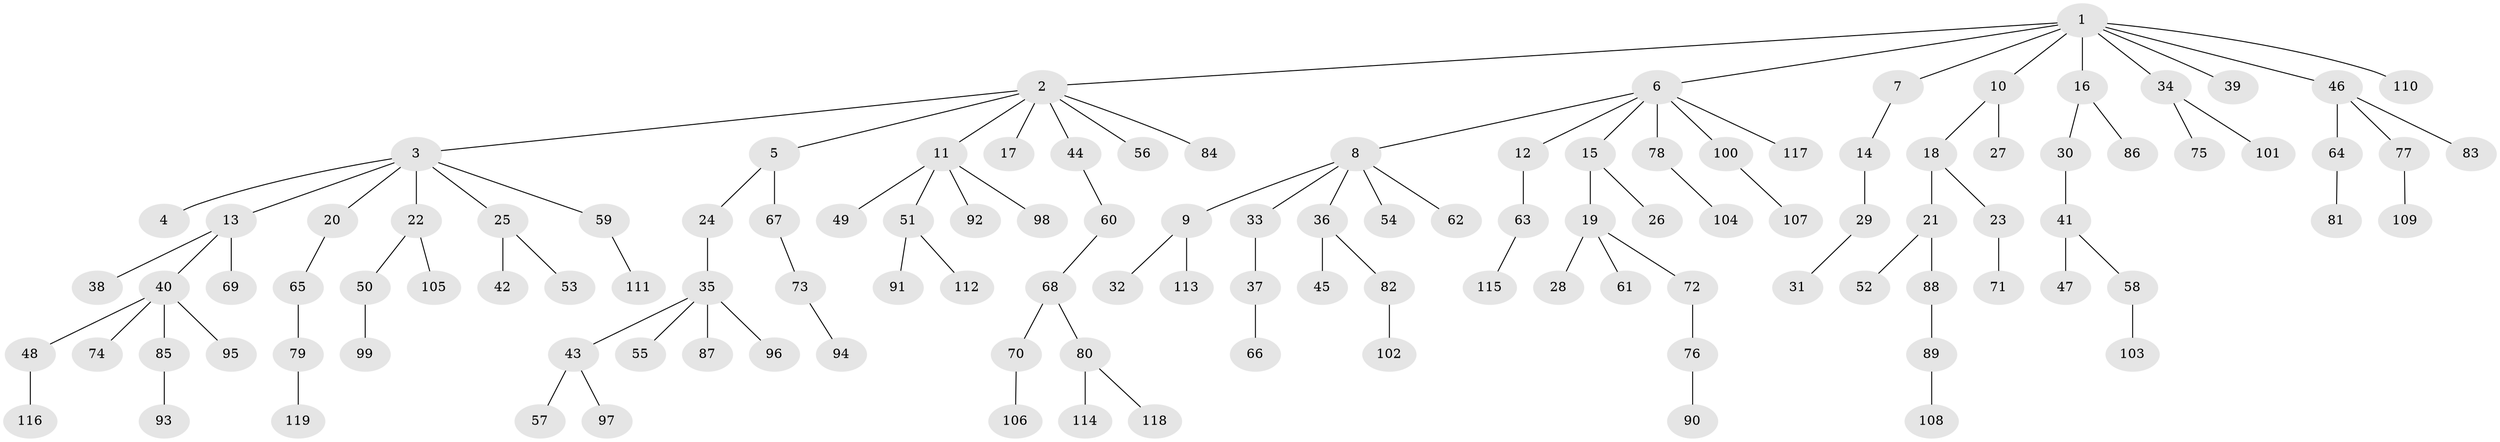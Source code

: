 // coarse degree distribution, {8: 0.024096385542168676, 7: 0.04819277108433735, 1: 0.6144578313253012, 3: 0.04819277108433735, 2: 0.20481927710843373, 4: 0.03614457831325301, 6: 0.012048192771084338, 5: 0.012048192771084338}
// Generated by graph-tools (version 1.1) at 2025/52/02/27/25 19:52:12]
// undirected, 119 vertices, 118 edges
graph export_dot {
graph [start="1"]
  node [color=gray90,style=filled];
  1;
  2;
  3;
  4;
  5;
  6;
  7;
  8;
  9;
  10;
  11;
  12;
  13;
  14;
  15;
  16;
  17;
  18;
  19;
  20;
  21;
  22;
  23;
  24;
  25;
  26;
  27;
  28;
  29;
  30;
  31;
  32;
  33;
  34;
  35;
  36;
  37;
  38;
  39;
  40;
  41;
  42;
  43;
  44;
  45;
  46;
  47;
  48;
  49;
  50;
  51;
  52;
  53;
  54;
  55;
  56;
  57;
  58;
  59;
  60;
  61;
  62;
  63;
  64;
  65;
  66;
  67;
  68;
  69;
  70;
  71;
  72;
  73;
  74;
  75;
  76;
  77;
  78;
  79;
  80;
  81;
  82;
  83;
  84;
  85;
  86;
  87;
  88;
  89;
  90;
  91;
  92;
  93;
  94;
  95;
  96;
  97;
  98;
  99;
  100;
  101;
  102;
  103;
  104;
  105;
  106;
  107;
  108;
  109;
  110;
  111;
  112;
  113;
  114;
  115;
  116;
  117;
  118;
  119;
  1 -- 2;
  1 -- 6;
  1 -- 7;
  1 -- 10;
  1 -- 16;
  1 -- 34;
  1 -- 39;
  1 -- 46;
  1 -- 110;
  2 -- 3;
  2 -- 5;
  2 -- 11;
  2 -- 17;
  2 -- 44;
  2 -- 56;
  2 -- 84;
  3 -- 4;
  3 -- 13;
  3 -- 20;
  3 -- 22;
  3 -- 25;
  3 -- 59;
  5 -- 24;
  5 -- 67;
  6 -- 8;
  6 -- 12;
  6 -- 15;
  6 -- 78;
  6 -- 100;
  6 -- 117;
  7 -- 14;
  8 -- 9;
  8 -- 33;
  8 -- 36;
  8 -- 54;
  8 -- 62;
  9 -- 32;
  9 -- 113;
  10 -- 18;
  10 -- 27;
  11 -- 49;
  11 -- 51;
  11 -- 92;
  11 -- 98;
  12 -- 63;
  13 -- 38;
  13 -- 40;
  13 -- 69;
  14 -- 29;
  15 -- 19;
  15 -- 26;
  16 -- 30;
  16 -- 86;
  18 -- 21;
  18 -- 23;
  19 -- 28;
  19 -- 61;
  19 -- 72;
  20 -- 65;
  21 -- 52;
  21 -- 88;
  22 -- 50;
  22 -- 105;
  23 -- 71;
  24 -- 35;
  25 -- 42;
  25 -- 53;
  29 -- 31;
  30 -- 41;
  33 -- 37;
  34 -- 75;
  34 -- 101;
  35 -- 43;
  35 -- 55;
  35 -- 87;
  35 -- 96;
  36 -- 45;
  36 -- 82;
  37 -- 66;
  40 -- 48;
  40 -- 74;
  40 -- 85;
  40 -- 95;
  41 -- 47;
  41 -- 58;
  43 -- 57;
  43 -- 97;
  44 -- 60;
  46 -- 64;
  46 -- 77;
  46 -- 83;
  48 -- 116;
  50 -- 99;
  51 -- 91;
  51 -- 112;
  58 -- 103;
  59 -- 111;
  60 -- 68;
  63 -- 115;
  64 -- 81;
  65 -- 79;
  67 -- 73;
  68 -- 70;
  68 -- 80;
  70 -- 106;
  72 -- 76;
  73 -- 94;
  76 -- 90;
  77 -- 109;
  78 -- 104;
  79 -- 119;
  80 -- 114;
  80 -- 118;
  82 -- 102;
  85 -- 93;
  88 -- 89;
  89 -- 108;
  100 -- 107;
}
